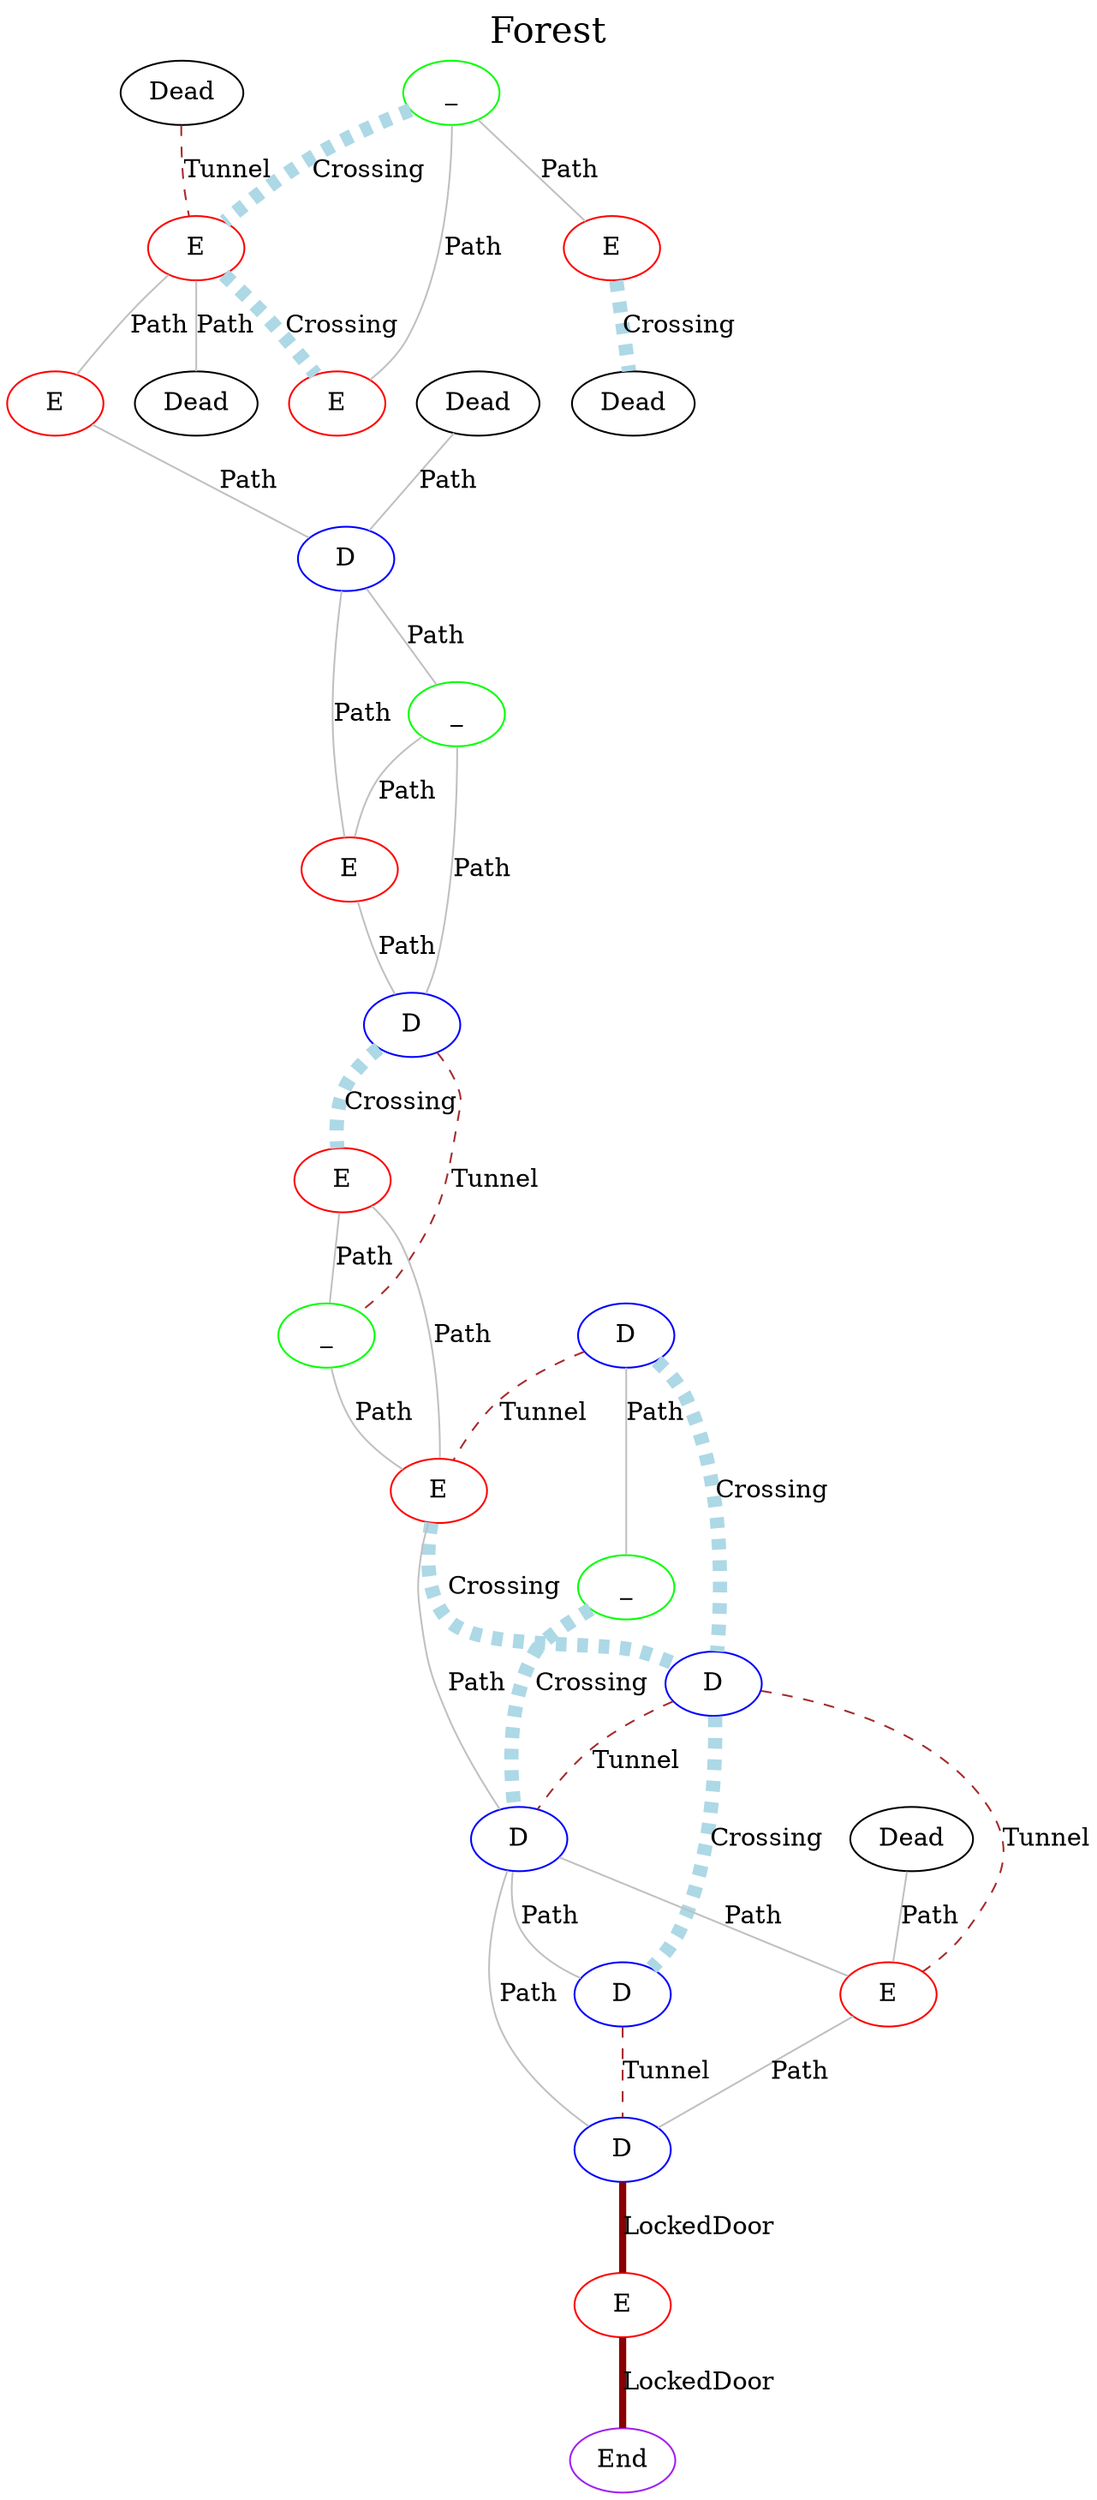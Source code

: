 graph G {
  label="Forest";
  labelloc="t";
  fontsize="20";
  1 [label="_", color="green"];
  2 [label="E", color="red"];
  12 [label="D", color="blue"];
  14 [label="E", color="red"];
  19 [label="D", color="blue"];
  22 [label="E", color="red"];
  10 [label="E", color="red"];
  0 [label="Dead", color="black"];
  3 [label="E", color="red"];
  4 [label="E", color="red"];
  5 [label="Dead", color="black"];
  6 [label="E", color="red"];
  7 [label="Dead", color="black"];
  8 [label="D", color="blue"];
  9 [label="_", color="green"];
  16 [label="D", color="blue"];
  17 [label="E", color="red"];
  20 [label="D", color="blue"];
  21 [label="D", color="blue"];
  23 [label="D", color="blue"];
  24 [label="E", color="red"];
  25 [label="End", color="purple"];
  11 [label="Dead", color="black"];
  13 [label="Dead", color="black"];
  15 [label="_", color="green"];
  18 [label="_", color="green"];
  21 -- 23 [label="Tunnel", color="brown", style="dashed", penwidth="1"];
  23 -- 24 [label="LockedDoor", color="darkred", style="bold", penwidth="4"];
  24 -- 25 [label="LockedDoor", color="darkred", style="bold", penwidth="4"];
  13 -- 22 [label="Path", color="gray", style="solid", penwidth="1"];
  15 -- 17 [label="Path", color="gray", style="solid", penwidth="1"];
  18 -- 20 [label="Crossing", color="lightblue", style="dashed", penwidth="8"];
  1 -- 4 [label="Path", color="gray", style="solid", penwidth="1"];
  1 -- 2 [label="Path", color="gray", style="solid", penwidth="1"];
  1 -- 3 [label="Crossing", color="lightblue", style="dashed", penwidth="8"];
  2 -- 5 [label="Crossing", color="lightblue", style="dashed", penwidth="8"];
  12 -- 14 [label="Crossing", color="lightblue", style="dashed", penwidth="8"];
  12 -- 15 [label="Tunnel", color="brown", style="dashed", penwidth="1"];
  14 -- 15 [label="Path", color="gray", style="solid", penwidth="1"];
  14 -- 17 [label="Path", color="gray", style="solid", penwidth="1"];
  19 -- 22 [label="Tunnel", color="brown", style="dashed", penwidth="1"];
  19 -- 21 [label="Crossing", color="lightblue", style="dashed", penwidth="8"];
  19 -- 20 [label="Tunnel", color="brown", style="dashed", penwidth="1"];
  22 -- 23 [label="Path", color="gray", style="solid", penwidth="1"];
  10 -- 12 [label="Path", color="gray", style="solid", penwidth="1"];
  0 -- 3 [label="Tunnel", color="brown", style="dashed", penwidth="1"];
  3 -- 4 [label="Crossing", color="lightblue", style="dashed", penwidth="8"];
  3 -- 6 [label="Path", color="gray", style="solid", penwidth="1"];
  3 -- 11 [label="Path", color="gray", style="solid", penwidth="1"];
  6 -- 8 [label="Path", color="gray", style="solid", penwidth="1"];
  7 -- 8 [label="Path", color="gray", style="solid", penwidth="1"];
  8 -- 9 [label="Path", color="gray", style="solid", penwidth="1"];
  8 -- 10 [label="Path", color="gray", style="solid", penwidth="1"];
  9 -- 12 [label="Path", color="gray", style="solid", penwidth="1"];
  9 -- 10 [label="Path", color="gray", style="solid", penwidth="1"];
  16 -- 18 [label="Path", color="gray", style="solid", penwidth="1"];
  16 -- 19 [label="Crossing", color="lightblue", style="dashed", penwidth="8"];
  16 -- 17 [label="Tunnel", color="brown", style="dashed", penwidth="1"];
  17 -- 20 [label="Path", color="gray", style="solid", penwidth="1"];
  17 -- 19 [label="Crossing", color="lightblue", style="dashed", penwidth="8"];
  20 -- 21 [label="Path", color="gray", style="solid", penwidth="1"];
  20 -- 23 [label="Path", color="gray", style="solid", penwidth="1"];
  20 -- 22 [label="Path", color="gray", style="solid", penwidth="1"];
}
